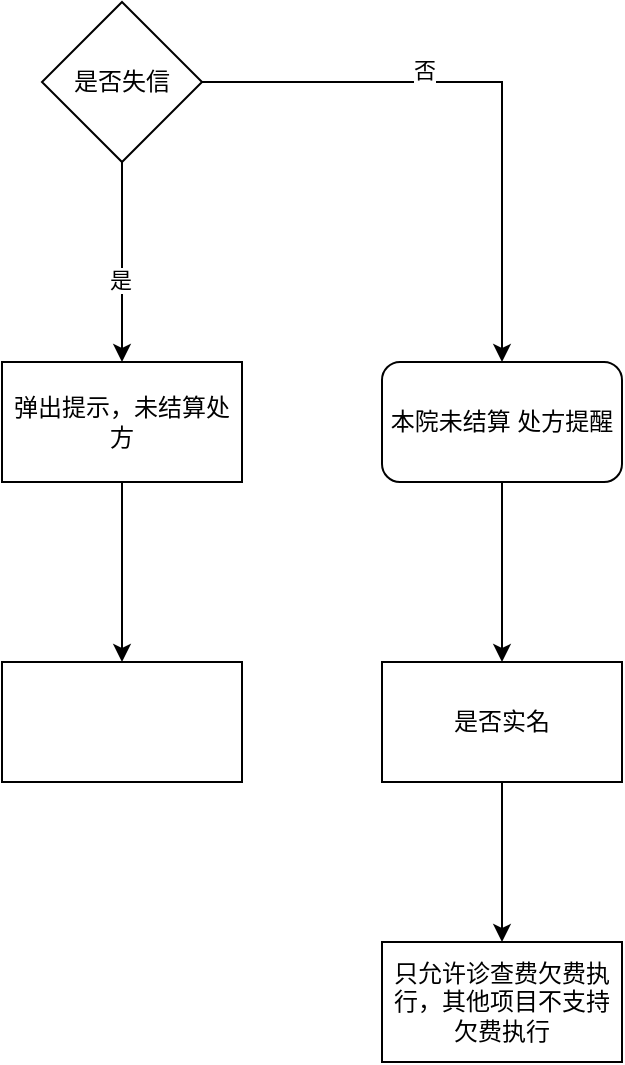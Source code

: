 <mxfile version="26.2.14">
  <diagram name="第 1 页" id="8VX5CCN3F0U3r4ihW9EU">
    <mxGraphModel dx="1098" dy="714" grid="1" gridSize="10" guides="1" tooltips="1" connect="1" arrows="1" fold="1" page="1" pageScale="1" pageWidth="827" pageHeight="1169" math="0" shadow="0">
      <root>
        <mxCell id="0" />
        <mxCell id="1" parent="0" />
        <mxCell id="XONkuJd5rc3Q6lyV7el2-15" style="edgeStyle=orthogonalEdgeStyle;rounded=0;orthogonalLoop=1;jettySize=auto;html=1;" edge="1" parent="1" source="XONkuJd5rc3Q6lyV7el2-2" target="XONkuJd5rc3Q6lyV7el2-9">
          <mxGeometry relative="1" as="geometry" />
        </mxCell>
        <mxCell id="XONkuJd5rc3Q6lyV7el2-16" value="是" style="edgeLabel;html=1;align=center;verticalAlign=middle;resizable=0;points=[];" vertex="1" connectable="0" parent="XONkuJd5rc3Q6lyV7el2-15">
          <mxGeometry x="0.18" y="-1" relative="1" as="geometry">
            <mxPoint as="offset" />
          </mxGeometry>
        </mxCell>
        <mxCell id="XONkuJd5rc3Q6lyV7el2-18" value="" style="edgeStyle=orthogonalEdgeStyle;rounded=0;orthogonalLoop=1;jettySize=auto;html=1;" edge="1" parent="1" source="XONkuJd5rc3Q6lyV7el2-2" target="XONkuJd5rc3Q6lyV7el2-17">
          <mxGeometry relative="1" as="geometry" />
        </mxCell>
        <mxCell id="XONkuJd5rc3Q6lyV7el2-19" value="否" style="edgeLabel;html=1;align=center;verticalAlign=middle;resizable=0;points=[];" vertex="1" connectable="0" parent="XONkuJd5rc3Q6lyV7el2-18">
          <mxGeometry x="-0.233" y="6" relative="1" as="geometry">
            <mxPoint as="offset" />
          </mxGeometry>
        </mxCell>
        <mxCell id="XONkuJd5rc3Q6lyV7el2-2" value="是否失信" style="rhombus;whiteSpace=wrap;html=1;" vertex="1" parent="1">
          <mxGeometry x="350" y="110" width="80" height="80" as="geometry" />
        </mxCell>
        <mxCell id="XONkuJd5rc3Q6lyV7el2-9" value="弹出提示，未结算处方" style="whiteSpace=wrap;html=1;" vertex="1" parent="1">
          <mxGeometry x="330" y="290" width="120" height="60" as="geometry" />
        </mxCell>
        <mxCell id="XONkuJd5rc3Q6lyV7el2-14" style="edgeStyle=orthogonalEdgeStyle;rounded=0;orthogonalLoop=1;jettySize=auto;html=1;exitX=0.5;exitY=1;exitDx=0;exitDy=0;" edge="1" parent="1" source="XONkuJd5rc3Q6lyV7el2-9">
          <mxGeometry relative="1" as="geometry">
            <mxPoint x="390" y="440" as="targetPoint" />
            <Array as="points" />
          </mxGeometry>
        </mxCell>
        <mxCell id="XONkuJd5rc3Q6lyV7el2-20" style="edgeStyle=orthogonalEdgeStyle;rounded=0;orthogonalLoop=1;jettySize=auto;html=1;exitX=0.5;exitY=1;exitDx=0;exitDy=0;" edge="1" parent="1" source="XONkuJd5rc3Q6lyV7el2-17">
          <mxGeometry relative="1" as="geometry">
            <mxPoint x="580" y="440" as="targetPoint" />
          </mxGeometry>
        </mxCell>
        <mxCell id="XONkuJd5rc3Q6lyV7el2-17" value="本院未结算 处方提醒" style="rounded=1;whiteSpace=wrap;html=1;" vertex="1" parent="1">
          <mxGeometry x="520" y="290" width="120" height="60" as="geometry" />
        </mxCell>
        <mxCell id="XONkuJd5rc3Q6lyV7el2-21" value="" style="rounded=0;whiteSpace=wrap;html=1;" vertex="1" parent="1">
          <mxGeometry x="330" y="440" width="120" height="60" as="geometry" />
        </mxCell>
        <mxCell id="XONkuJd5rc3Q6lyV7el2-24" value="" style="edgeStyle=orthogonalEdgeStyle;rounded=0;orthogonalLoop=1;jettySize=auto;html=1;" edge="1" parent="1" source="XONkuJd5rc3Q6lyV7el2-22" target="XONkuJd5rc3Q6lyV7el2-23">
          <mxGeometry relative="1" as="geometry" />
        </mxCell>
        <mxCell id="XONkuJd5rc3Q6lyV7el2-22" value="是否实名" style="rounded=0;whiteSpace=wrap;html=1;" vertex="1" parent="1">
          <mxGeometry x="520" y="440" width="120" height="60" as="geometry" />
        </mxCell>
        <mxCell id="XONkuJd5rc3Q6lyV7el2-23" value="只允许诊查费欠费执行，其他项目不支持欠费执行" style="whiteSpace=wrap;html=1;rounded=0;" vertex="1" parent="1">
          <mxGeometry x="520" y="580" width="120" height="60" as="geometry" />
        </mxCell>
      </root>
    </mxGraphModel>
  </diagram>
</mxfile>
